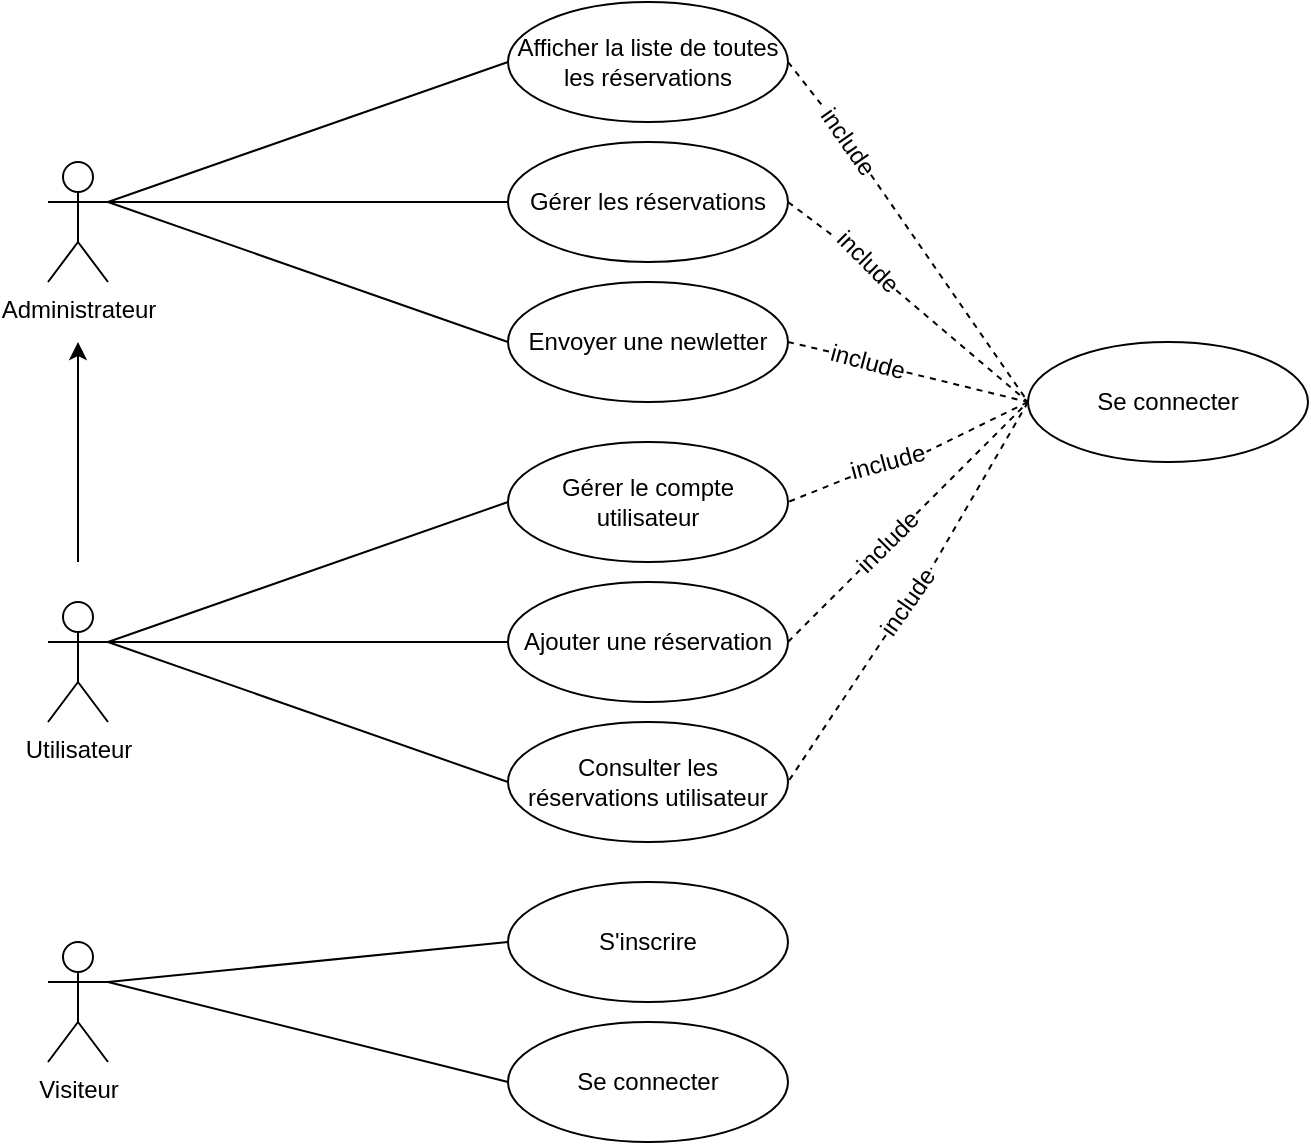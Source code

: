<mxfile version="12.9.8" type="device"><diagram id="czoFk6LXq1RtQDNXsnEE" name="Page-1"><mxGraphModel dx="868" dy="401" grid="1" gridSize="10" guides="1" tooltips="1" connect="1" arrows="1" fold="1" page="1" pageScale="1" pageWidth="827" pageHeight="1250" math="0" shadow="0"><root><mxCell id="0"/><mxCell id="1" parent="0"/><mxCell id="PA-StpPmEM69VIDpFBq7-4" value="" style="edgeStyle=orthogonalEdgeStyle;rounded=0;orthogonalLoop=1;jettySize=auto;html=1;" edge="1" parent="1"><mxGeometry relative="1" as="geometry"><mxPoint x="145" y="290" as="sourcePoint"/><mxPoint x="145" y="180" as="targetPoint"/></mxGeometry></mxCell><mxCell id="PA-StpPmEM69VIDpFBq7-1" value="Utilisateur" style="shape=umlActor;verticalLabelPosition=bottom;labelBackgroundColor=#ffffff;verticalAlign=top;html=1;outlineConnect=0;" vertex="1" parent="1"><mxGeometry x="130" y="310" width="30" height="60" as="geometry"/></mxCell><mxCell id="PA-StpPmEM69VIDpFBq7-2" value="Administrateur" style="shape=umlActor;verticalLabelPosition=bottom;labelBackgroundColor=#ffffff;verticalAlign=top;html=1;outlineConnect=0;" vertex="1" parent="1"><mxGeometry x="130" y="90" width="30" height="60" as="geometry"/></mxCell><mxCell id="PA-StpPmEM69VIDpFBq7-7" value="Visiteur" style="shape=umlActor;verticalLabelPosition=bottom;labelBackgroundColor=#ffffff;verticalAlign=top;html=1;outlineConnect=0;" vertex="1" parent="1"><mxGeometry x="130" y="480" width="30" height="60" as="geometry"/></mxCell><mxCell id="PA-StpPmEM69VIDpFBq7-12" value="Afficher la liste de toutes les réservations" style="ellipse;whiteSpace=wrap;html=1;" vertex="1" parent="1"><mxGeometry x="360" y="10" width="140" height="60" as="geometry"/></mxCell><mxCell id="PA-StpPmEM69VIDpFBq7-13" value="Gérer les réservations" style="ellipse;whiteSpace=wrap;html=1;" vertex="1" parent="1"><mxGeometry x="360" y="80" width="140" height="60" as="geometry"/></mxCell><mxCell id="PA-StpPmEM69VIDpFBq7-14" value="Envoyer une newletter" style="ellipse;whiteSpace=wrap;html=1;" vertex="1" parent="1"><mxGeometry x="360" y="150" width="140" height="60" as="geometry"/></mxCell><mxCell id="PA-StpPmEM69VIDpFBq7-15" value="Gérer le compte utilisateur" style="ellipse;whiteSpace=wrap;html=1;" vertex="1" parent="1"><mxGeometry x="360" y="230" width="140" height="60" as="geometry"/></mxCell><mxCell id="PA-StpPmEM69VIDpFBq7-16" value="Ajouter une réservation" style="ellipse;whiteSpace=wrap;html=1;" vertex="1" parent="1"><mxGeometry x="360" y="300" width="140" height="60" as="geometry"/></mxCell><mxCell id="PA-StpPmEM69VIDpFBq7-17" value="Consulter les réservations utilisateur" style="ellipse;whiteSpace=wrap;html=1;" vertex="1" parent="1"><mxGeometry x="360" y="370" width="140" height="60" as="geometry"/></mxCell><mxCell id="PA-StpPmEM69VIDpFBq7-18" value="S'inscrire" style="ellipse;whiteSpace=wrap;html=1;" vertex="1" parent="1"><mxGeometry x="360" y="450" width="140" height="60" as="geometry"/></mxCell><mxCell id="PA-StpPmEM69VIDpFBq7-19" value="" style="endArrow=none;html=1;entryX=0;entryY=0.5;entryDx=0;entryDy=0;exitX=1;exitY=0.333;exitDx=0;exitDy=0;exitPerimeter=0;" edge="1" parent="1" source="PA-StpPmEM69VIDpFBq7-2" target="PA-StpPmEM69VIDpFBq7-12"><mxGeometry width="50" height="50" relative="1" as="geometry"><mxPoint x="260" y="110" as="sourcePoint"/><mxPoint x="310" y="60" as="targetPoint"/></mxGeometry></mxCell><mxCell id="PA-StpPmEM69VIDpFBq7-20" value="" style="endArrow=none;html=1;entryX=0;entryY=0.5;entryDx=0;entryDy=0;exitX=1;exitY=0.333;exitDx=0;exitDy=0;exitPerimeter=0;" edge="1" parent="1" source="PA-StpPmEM69VIDpFBq7-2" target="PA-StpPmEM69VIDpFBq7-13"><mxGeometry width="50" height="50" relative="1" as="geometry"><mxPoint x="160" y="130" as="sourcePoint"/><mxPoint x="370" y="50" as="targetPoint"/></mxGeometry></mxCell><mxCell id="PA-StpPmEM69VIDpFBq7-21" value="" style="endArrow=none;html=1;entryX=0;entryY=0.5;entryDx=0;entryDy=0;exitX=1;exitY=0.333;exitDx=0;exitDy=0;exitPerimeter=0;" edge="1" parent="1" source="PA-StpPmEM69VIDpFBq7-2" target="PA-StpPmEM69VIDpFBq7-14"><mxGeometry width="50" height="50" relative="1" as="geometry"><mxPoint x="180" y="150" as="sourcePoint"/><mxPoint x="380" y="60" as="targetPoint"/></mxGeometry></mxCell><mxCell id="PA-StpPmEM69VIDpFBq7-22" value="" style="endArrow=none;html=1;entryX=0;entryY=0.5;entryDx=0;entryDy=0;exitX=1;exitY=0.333;exitDx=0;exitDy=0;exitPerimeter=0;" edge="1" parent="1" source="PA-StpPmEM69VIDpFBq7-1" target="PA-StpPmEM69VIDpFBq7-15"><mxGeometry width="50" height="50" relative="1" as="geometry"><mxPoint x="160" y="320" as="sourcePoint"/><mxPoint x="210" y="270" as="targetPoint"/></mxGeometry></mxCell><mxCell id="PA-StpPmEM69VIDpFBq7-23" value="" style="endArrow=none;html=1;entryX=0;entryY=0.5;entryDx=0;entryDy=0;exitX=1;exitY=0.333;exitDx=0;exitDy=0;exitPerimeter=0;" edge="1" parent="1" source="PA-StpPmEM69VIDpFBq7-1" target="PA-StpPmEM69VIDpFBq7-16"><mxGeometry width="50" height="50" relative="1" as="geometry"><mxPoint x="170" y="280" as="sourcePoint"/><mxPoint x="370" y="260" as="targetPoint"/></mxGeometry></mxCell><mxCell id="PA-StpPmEM69VIDpFBq7-25" value="" style="endArrow=none;html=1;entryX=0;entryY=0.5;entryDx=0;entryDy=0;exitX=1;exitY=0.333;exitDx=0;exitDy=0;exitPerimeter=0;" edge="1" parent="1" source="PA-StpPmEM69VIDpFBq7-1" target="PA-StpPmEM69VIDpFBq7-17"><mxGeometry width="50" height="50" relative="1" as="geometry"><mxPoint x="180" y="290" as="sourcePoint"/><mxPoint x="380" y="270" as="targetPoint"/></mxGeometry></mxCell><mxCell id="PA-StpPmEM69VIDpFBq7-26" value="" style="endArrow=none;html=1;entryX=0;entryY=0.5;entryDx=0;entryDy=0;exitX=1;exitY=0.333;exitDx=0;exitDy=0;exitPerimeter=0;" edge="1" parent="1" source="PA-StpPmEM69VIDpFBq7-7" target="PA-StpPmEM69VIDpFBq7-18"><mxGeometry width="50" height="50" relative="1" as="geometry"><mxPoint x="190" y="300" as="sourcePoint"/><mxPoint x="390" y="280" as="targetPoint"/></mxGeometry></mxCell><mxCell id="PA-StpPmEM69VIDpFBq7-27" value="Se connecter" style="ellipse;whiteSpace=wrap;html=1;" vertex="1" parent="1"><mxGeometry x="620" y="180" width="140" height="60" as="geometry"/></mxCell><mxCell id="PA-StpPmEM69VIDpFBq7-28" value="Se connecter" style="ellipse;whiteSpace=wrap;html=1;" vertex="1" parent="1"><mxGeometry x="360" y="520" width="140" height="60" as="geometry"/></mxCell><mxCell id="PA-StpPmEM69VIDpFBq7-31" value="" style="endArrow=none;html=1;entryX=0;entryY=0.5;entryDx=0;entryDy=0;exitX=1;exitY=0.333;exitDx=0;exitDy=0;exitPerimeter=0;" edge="1" parent="1" source="PA-StpPmEM69VIDpFBq7-7" target="PA-StpPmEM69VIDpFBq7-28"><mxGeometry width="50" height="50" relative="1" as="geometry"><mxPoint x="170" y="390" as="sourcePoint"/><mxPoint x="370" y="490" as="targetPoint"/></mxGeometry></mxCell><mxCell id="PA-StpPmEM69VIDpFBq7-33" value="" style="endArrow=none;dashed=1;html=1;entryX=0;entryY=0.5;entryDx=0;entryDy=0;exitX=1;exitY=0.5;exitDx=0;exitDy=0;" edge="1" parent="1" source="PA-StpPmEM69VIDpFBq7-39" target="PA-StpPmEM69VIDpFBq7-27"><mxGeometry width="50" height="50" relative="1" as="geometry"><mxPoint x="530" y="100" as="sourcePoint"/><mxPoint x="580" y="50" as="targetPoint"/></mxGeometry></mxCell><mxCell id="PA-StpPmEM69VIDpFBq7-34" value="" style="endArrow=none;dashed=1;html=1;exitX=1;exitY=0.5;exitDx=0;exitDy=0;" edge="1" parent="1" source="PA-StpPmEM69VIDpFBq7-41"><mxGeometry width="50" height="50" relative="1" as="geometry"><mxPoint x="510" y="50" as="sourcePoint"/><mxPoint x="620" y="210" as="targetPoint"/></mxGeometry></mxCell><mxCell id="PA-StpPmEM69VIDpFBq7-35" value="" style="endArrow=none;dashed=1;html=1;entryX=0;entryY=0.5;entryDx=0;entryDy=0;exitX=1;exitY=0.5;exitDx=0;exitDy=0;" edge="1" parent="1" source="PA-StpPmEM69VIDpFBq7-43" target="PA-StpPmEM69VIDpFBq7-27"><mxGeometry width="50" height="50" relative="1" as="geometry"><mxPoint x="520" y="60" as="sourcePoint"/><mxPoint x="640" y="230" as="targetPoint"/></mxGeometry></mxCell><mxCell id="PA-StpPmEM69VIDpFBq7-36" value="" style="endArrow=none;dashed=1;html=1;entryX=1;entryY=0.5;entryDx=0;entryDy=0;" edge="1" parent="1" source="PA-StpPmEM69VIDpFBq7-45" target="PA-StpPmEM69VIDpFBq7-15"><mxGeometry width="50" height="50" relative="1" as="geometry"><mxPoint x="620" y="210" as="sourcePoint"/><mxPoint x="650" y="240" as="targetPoint"/></mxGeometry></mxCell><mxCell id="PA-StpPmEM69VIDpFBq7-37" value="" style="endArrow=none;dashed=1;html=1;entryX=1;entryY=0.5;entryDx=0;entryDy=0;" edge="1" parent="1" source="PA-StpPmEM69VIDpFBq7-49" target="PA-StpPmEM69VIDpFBq7-17"><mxGeometry width="50" height="50" relative="1" as="geometry"><mxPoint x="620" y="210" as="sourcePoint"/><mxPoint x="660" y="250" as="targetPoint"/></mxGeometry></mxCell><mxCell id="PA-StpPmEM69VIDpFBq7-38" value="" style="endArrow=none;dashed=1;html=1;exitX=1;exitY=0.5;exitDx=0;exitDy=0;" edge="1" parent="1" source="PA-StpPmEM69VIDpFBq7-47"><mxGeometry width="50" height="50" relative="1" as="geometry"><mxPoint x="550" y="90" as="sourcePoint"/><mxPoint x="620" y="210" as="targetPoint"/></mxGeometry></mxCell><mxCell id="PA-StpPmEM69VIDpFBq7-39" value="include" style="text;html=1;strokeColor=none;fillColor=none;align=center;verticalAlign=middle;whiteSpace=wrap;rounded=0;rotation=55;" vertex="1" parent="1"><mxGeometry x="510" y="70" width="40" height="20" as="geometry"/></mxCell><mxCell id="PA-StpPmEM69VIDpFBq7-40" value="" style="endArrow=none;dashed=1;html=1;entryX=0;entryY=0.5;entryDx=0;entryDy=0;exitX=1;exitY=0.5;exitDx=0;exitDy=0;" edge="1" parent="1" source="PA-StpPmEM69VIDpFBq7-12" target="PA-StpPmEM69VIDpFBq7-39"><mxGeometry width="50" height="50" relative="1" as="geometry"><mxPoint x="500" y="40" as="sourcePoint"/><mxPoint x="620" y="210" as="targetPoint"/></mxGeometry></mxCell><mxCell id="PA-StpPmEM69VIDpFBq7-41" value="include" style="text;html=1;strokeColor=none;fillColor=none;align=center;verticalAlign=middle;whiteSpace=wrap;rounded=0;rotation=45;" vertex="1" parent="1"><mxGeometry x="520" y="130" width="40" height="20" as="geometry"/></mxCell><mxCell id="PA-StpPmEM69VIDpFBq7-42" value="" style="endArrow=none;dashed=1;html=1;exitX=1;exitY=0.5;exitDx=0;exitDy=0;" edge="1" parent="1" source="PA-StpPmEM69VIDpFBq7-13" target="PA-StpPmEM69VIDpFBq7-41"><mxGeometry width="50" height="50" relative="1" as="geometry"><mxPoint x="500" y="110" as="sourcePoint"/><mxPoint x="620" y="210" as="targetPoint"/></mxGeometry></mxCell><mxCell id="PA-StpPmEM69VIDpFBq7-43" value="include" style="text;html=1;strokeColor=none;fillColor=none;align=center;verticalAlign=middle;whiteSpace=wrap;rounded=0;rotation=15;" vertex="1" parent="1"><mxGeometry x="520" y="180" width="40" height="20" as="geometry"/></mxCell><mxCell id="PA-StpPmEM69VIDpFBq7-44" value="" style="endArrow=none;dashed=1;html=1;entryX=0;entryY=0.5;entryDx=0;entryDy=0;exitX=1;exitY=0.5;exitDx=0;exitDy=0;" edge="1" parent="1" source="PA-StpPmEM69VIDpFBq7-14" target="PA-StpPmEM69VIDpFBq7-43"><mxGeometry width="50" height="50" relative="1" as="geometry"><mxPoint x="500" y="180" as="sourcePoint"/><mxPoint x="620" y="210" as="targetPoint"/></mxGeometry></mxCell><mxCell id="PA-StpPmEM69VIDpFBq7-45" value="include" style="text;html=1;strokeColor=none;fillColor=none;align=center;verticalAlign=middle;whiteSpace=wrap;rounded=0;rotation=-15;" vertex="1" parent="1"><mxGeometry x="530" y="230" width="40" height="20" as="geometry"/></mxCell><mxCell id="PA-StpPmEM69VIDpFBq7-46" value="" style="endArrow=none;dashed=1;html=1;entryX=1;entryY=0.5;entryDx=0;entryDy=0;" edge="1" parent="1" target="PA-StpPmEM69VIDpFBq7-45"><mxGeometry width="50" height="50" relative="1" as="geometry"><mxPoint x="620" y="210" as="sourcePoint"/><mxPoint x="500" y="260" as="targetPoint"/></mxGeometry></mxCell><mxCell id="PA-StpPmEM69VIDpFBq7-47" value="include" style="text;html=1;strokeColor=none;fillColor=none;align=center;verticalAlign=middle;whiteSpace=wrap;rounded=0;rotation=-45;" vertex="1" parent="1"><mxGeometry x="530" y="270" width="40" height="20" as="geometry"/></mxCell><mxCell id="PA-StpPmEM69VIDpFBq7-48" value="" style="endArrow=none;dashed=1;html=1;exitX=1;exitY=0.5;exitDx=0;exitDy=0;" edge="1" parent="1" source="PA-StpPmEM69VIDpFBq7-16" target="PA-StpPmEM69VIDpFBq7-47"><mxGeometry width="50" height="50" relative="1" as="geometry"><mxPoint x="500" y="330" as="sourcePoint"/><mxPoint x="620" y="210" as="targetPoint"/></mxGeometry></mxCell><mxCell id="PA-StpPmEM69VIDpFBq7-49" value="include" style="text;html=1;strokeColor=none;fillColor=none;align=center;verticalAlign=middle;whiteSpace=wrap;rounded=0;rotation=-55;" vertex="1" parent="1"><mxGeometry x="540" y="300" width="40" height="20" as="geometry"/></mxCell><mxCell id="PA-StpPmEM69VIDpFBq7-50" value="" style="endArrow=none;dashed=1;html=1;entryX=1;entryY=0.5;entryDx=0;entryDy=0;" edge="1" parent="1" target="PA-StpPmEM69VIDpFBq7-49"><mxGeometry width="50" height="50" relative="1" as="geometry"><mxPoint x="620" y="210" as="sourcePoint"/><mxPoint x="500" y="400" as="targetPoint"/></mxGeometry></mxCell></root></mxGraphModel></diagram></mxfile>